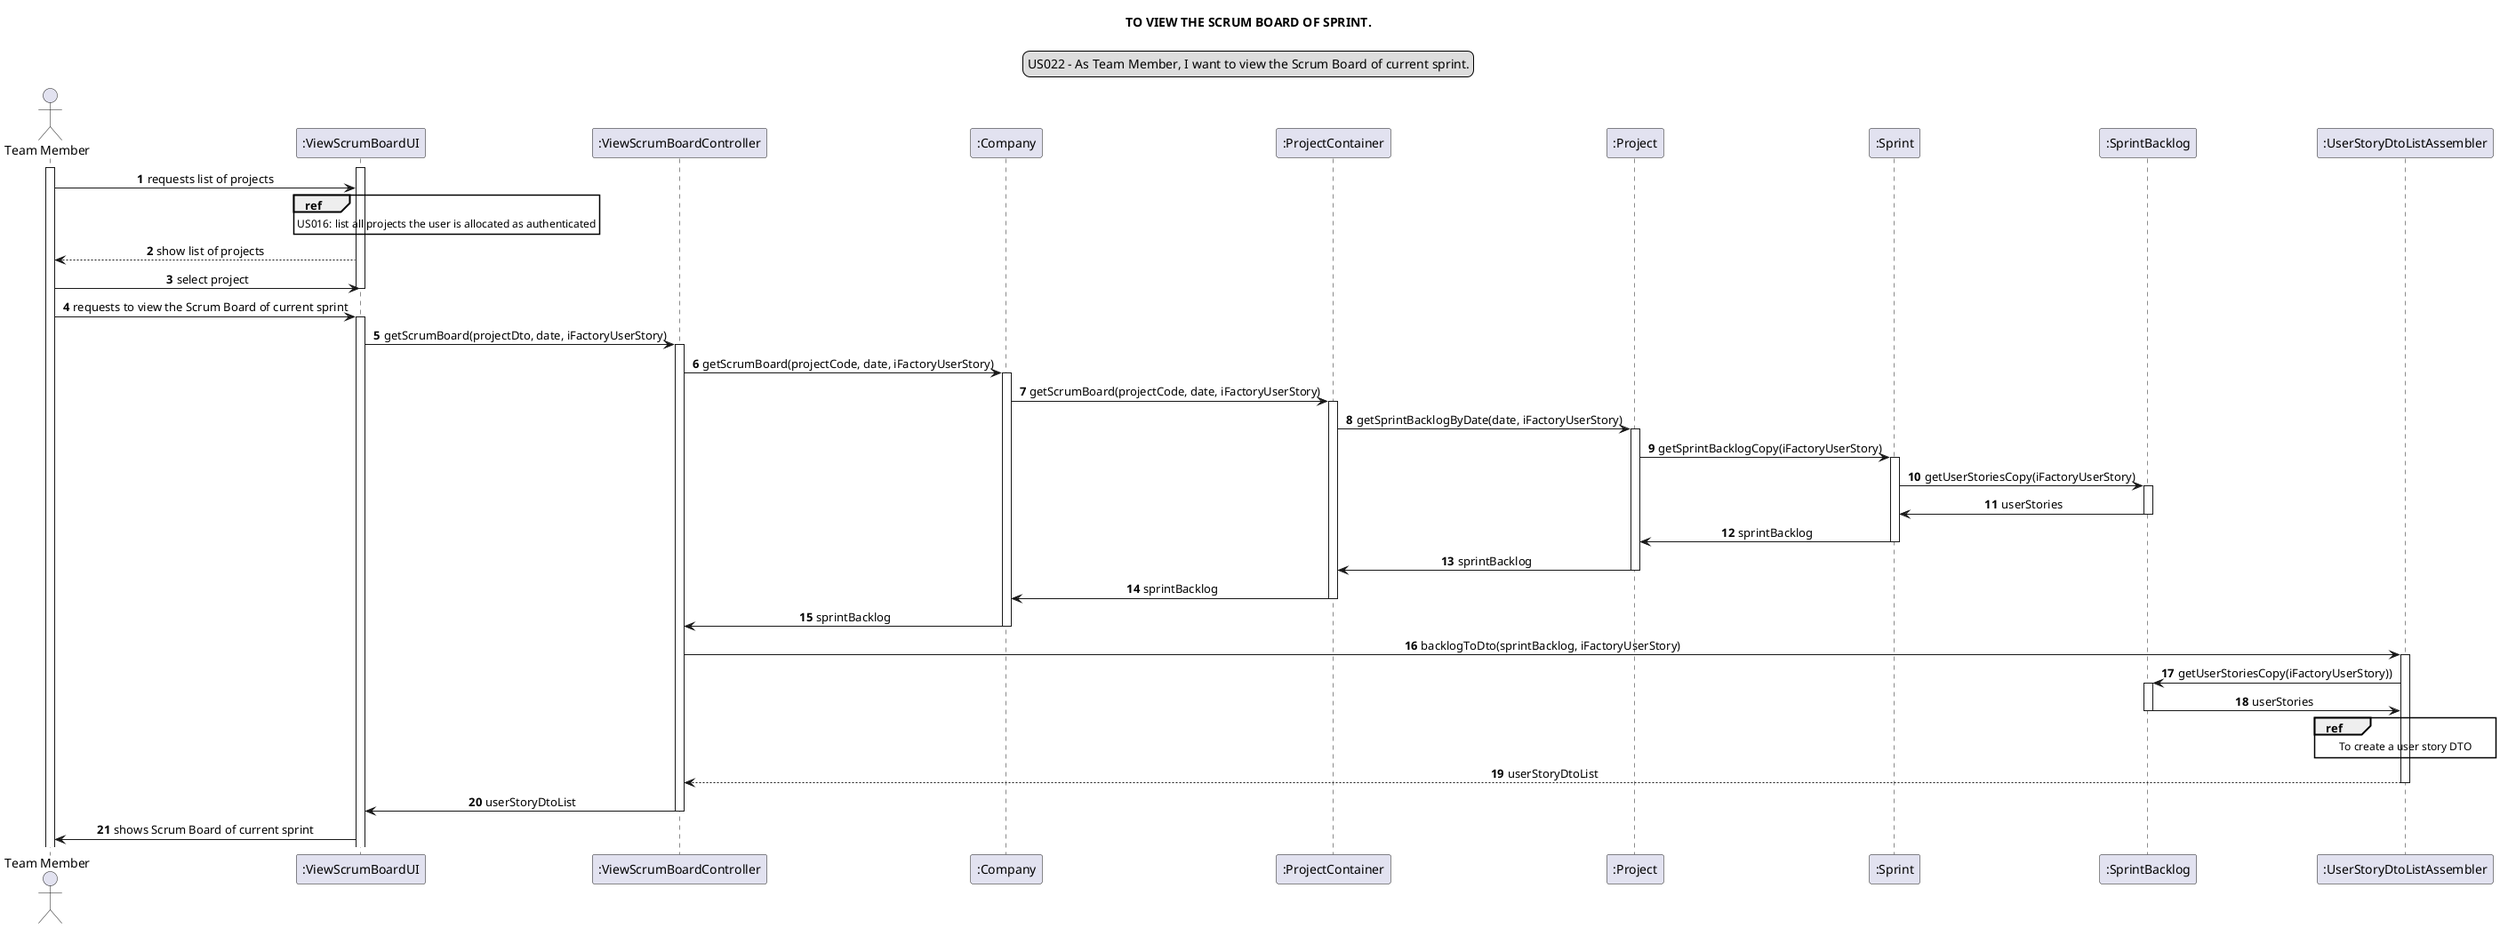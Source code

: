 @startuml
skinparam sequenceMessageAlign center
title TO VIEW THE SCRUM BOARD OF SPRINT.
legend top
US022 - As Team Member, I want to view the Scrum Board of current sprint.
end legend
autonumber
actor "Team Member" as member
participant ":ViewScrumBoardUI" as ui
participant ":ViewScrumBoardController" as controller
participant ":Company" as company
participant ":ProjectContainer" as projectContainer
participant ":Project" as project
participant ":Sprint" as sprint
participant ":SprintBacklog" as backlog
participant ":UserStoryDtoListAssembler" as dto


activate member
activate ui
member -> ui : requests list of projects
ref over ui: US016: list all projects the user is allocated as authenticated
ui --> member : show list of projects
member -> ui : select project
deactivate ui
member -> ui : requests to view the Scrum Board of current sprint
activate ui
"ui" -> controller : getScrumBoard(projectDto, date, iFactoryUserStory)
activate controller
"controller" -> company : getScrumBoard(projectCode, date, iFactoryUserStory)
activate company
"company" -> projectContainer : getScrumBoard(projectCode, date, iFactoryUserStory)
activate projectContainer
"projectContainer" -> project: getSprintBacklogByDate(date, iFactoryUserStory)
activate project
"project" -> sprint : getSprintBacklogCopy(iFactoryUserStory)
activate sprint
"sprint"-> backlog: getUserStoriesCopy(iFactoryUserStory)
activate backlog

"backlog"-> sprint : userStories
deactivate backlog
"sprint" -> project : sprintBacklog
deactivate sprint
project -> projectContainer : sprintBacklog
deactivate project
projectContainer -> company : sprintBacklog
deactivate projectContainer
company-> controller : sprintBacklog
deactivate company
controller-> dto : backlogToDto(sprintBacklog, iFactoryUserStory)
activate dto
"dto" ->backlog: getUserStoriesCopy(iFactoryUserStory))
activate backlog
"backlog" -> dto: userStories
deactivate backlog

ref over dto: To create a user story DTO

dto --> controller : userStoryDtoList
deactivate dto
controller -> ui : userStoryDtoList
deactivate controller
ui -> member : shows Scrum Board of current sprint

@enduml
